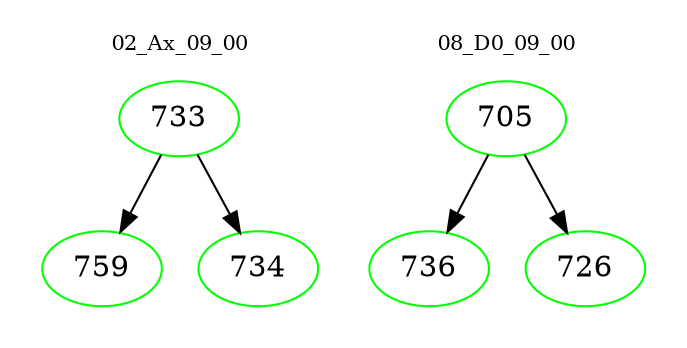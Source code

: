 digraph{
subgraph cluster_0 {
color = white
label = "02_Ax_09_00";
fontsize=10;
T0_733 [label="733", color="green"]
T0_733 -> T0_759 [color="black"]
T0_759 [label="759", color="green"]
T0_733 -> T0_734 [color="black"]
T0_734 [label="734", color="green"]
}
subgraph cluster_1 {
color = white
label = "08_D0_09_00";
fontsize=10;
T1_705 [label="705", color="green"]
T1_705 -> T1_736 [color="black"]
T1_736 [label="736", color="green"]
T1_705 -> T1_726 [color="black"]
T1_726 [label="726", color="green"]
}
}
